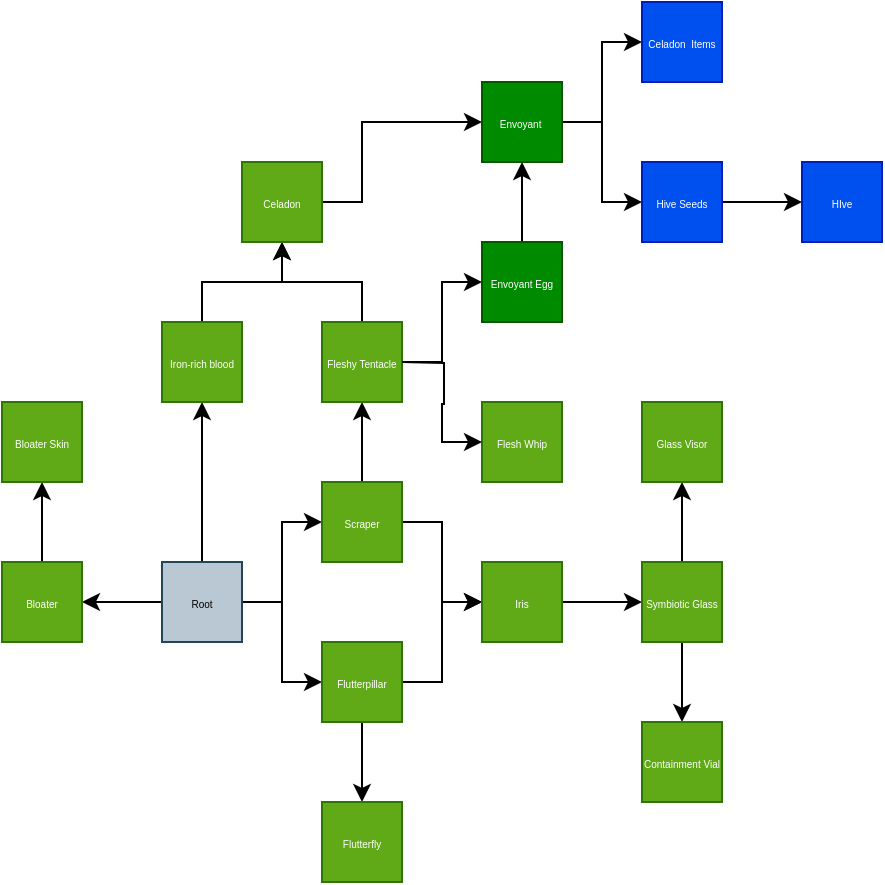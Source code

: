 <mxfile>
    <diagram id="VyMKmy9fbJkNHnWvZDM-" name="Page-1">
        <mxGraphModel dx="535" dy="1621" grid="1" gridSize="10" guides="1" tooltips="1" connect="1" arrows="1" fold="1" page="1" pageScale="1" pageWidth="827" pageHeight="1169" math="0" shadow="0">
            <root>
                <mxCell id="0"/>
                <mxCell id="1" parent="0"/>
                <mxCell id="qFfS1wxihUVJw3m_GyYS-9" style="edgeStyle=orthogonalEdgeStyle;rounded=0;orthogonalLoop=1;jettySize=auto;html=1;entryX=0;entryY=0.5;entryDx=0;entryDy=0;fontSize=5;" parent="1" source="qFfS1wxihUVJw3m_GyYS-1" target="qFfS1wxihUVJw3m_GyYS-2" edge="1">
                    <mxGeometry relative="1" as="geometry"/>
                </mxCell>
                <mxCell id="qFfS1wxihUVJw3m_GyYS-10" style="edgeStyle=orthogonalEdgeStyle;rounded=0;orthogonalLoop=1;jettySize=auto;html=1;entryX=0;entryY=0.5;entryDx=0;entryDy=0;fontSize=5;" parent="1" source="qFfS1wxihUVJw3m_GyYS-1" target="qFfS1wxihUVJw3m_GyYS-3" edge="1">
                    <mxGeometry relative="1" as="geometry"/>
                </mxCell>
                <mxCell id="qFfS1wxihUVJw3m_GyYS-16" value="" style="edgeStyle=orthogonalEdgeStyle;rounded=0;orthogonalLoop=1;jettySize=auto;html=1;fontSize=5;" parent="1" source="qFfS1wxihUVJw3m_GyYS-1" target="qFfS1wxihUVJw3m_GyYS-6" edge="1">
                    <mxGeometry relative="1" as="geometry"/>
                </mxCell>
                <mxCell id="6" value="" style="edgeStyle=none;html=1;" parent="1" source="qFfS1wxihUVJw3m_GyYS-1" target="5" edge="1">
                    <mxGeometry relative="1" as="geometry"/>
                </mxCell>
                <mxCell id="qFfS1wxihUVJw3m_GyYS-1" value="Root" style="rounded=0;whiteSpace=wrap;html=1;fontSize=5;fillColor=#bac8d3;strokeColor=#23445d;" parent="1" vertex="1">
                    <mxGeometry x="440" y="200" width="40" height="40" as="geometry"/>
                </mxCell>
                <mxCell id="qFfS1wxihUVJw3m_GyYS-11" style="edgeStyle=orthogonalEdgeStyle;rounded=0;orthogonalLoop=1;jettySize=auto;html=1;entryX=0;entryY=0.5;entryDx=0;entryDy=0;fontSize=5;" parent="1" source="qFfS1wxihUVJw3m_GyYS-2" target="qFfS1wxihUVJw3m_GyYS-5" edge="1">
                    <mxGeometry relative="1" as="geometry"/>
                </mxCell>
                <mxCell id="qFfS1wxihUVJw3m_GyYS-15" value="" style="edgeStyle=orthogonalEdgeStyle;rounded=0;orthogonalLoop=1;jettySize=auto;html=1;fontSize=5;" parent="1" source="qFfS1wxihUVJw3m_GyYS-2" target="qFfS1wxihUVJw3m_GyYS-7" edge="1">
                    <mxGeometry relative="1" as="geometry"/>
                </mxCell>
                <mxCell id="qFfS1wxihUVJw3m_GyYS-2" value="Scraper" style="rounded=0;whiteSpace=wrap;html=1;fontSize=5;fillColor=#60a917;fontColor=#ffffff;strokeColor=#2D7600;" parent="1" vertex="1">
                    <mxGeometry x="520" y="160" width="40" height="40" as="geometry"/>
                </mxCell>
                <mxCell id="qFfS1wxihUVJw3m_GyYS-12" style="edgeStyle=orthogonalEdgeStyle;rounded=0;orthogonalLoop=1;jettySize=auto;html=1;entryX=0;entryY=0.5;entryDx=0;entryDy=0;fontSize=5;" parent="1" source="qFfS1wxihUVJw3m_GyYS-3" target="qFfS1wxihUVJw3m_GyYS-5" edge="1">
                    <mxGeometry relative="1" as="geometry"/>
                </mxCell>
                <mxCell id="qFfS1wxihUVJw3m_GyYS-14" value="" style="edgeStyle=orthogonalEdgeStyle;rounded=0;orthogonalLoop=1;jettySize=auto;html=1;fontSize=5;" parent="1" source="qFfS1wxihUVJw3m_GyYS-3" target="qFfS1wxihUVJw3m_GyYS-4" edge="1">
                    <mxGeometry relative="1" as="geometry"/>
                </mxCell>
                <mxCell id="qFfS1wxihUVJw3m_GyYS-3" value="Flutterpillar" style="rounded=0;whiteSpace=wrap;html=1;fontSize=5;fillColor=#60a917;fontColor=#ffffff;strokeColor=#2D7600;" parent="1" vertex="1">
                    <mxGeometry x="520" y="240" width="40" height="40" as="geometry"/>
                </mxCell>
                <mxCell id="qFfS1wxihUVJw3m_GyYS-4" value="Flutterfly" style="rounded=0;whiteSpace=wrap;html=1;fontSize=5;fillColor=#60a917;fontColor=#ffffff;strokeColor=#2D7600;" parent="1" vertex="1">
                    <mxGeometry x="520" y="320" width="40" height="40" as="geometry"/>
                </mxCell>
                <mxCell id="qFfS1wxihUVJw3m_GyYS-13" style="edgeStyle=orthogonalEdgeStyle;rounded=0;orthogonalLoop=1;jettySize=auto;html=1;entryX=0;entryY=0.5;entryDx=0;entryDy=0;fontSize=5;" parent="1" source="qFfS1wxihUVJw3m_GyYS-5" target="qFfS1wxihUVJw3m_GyYS-8" edge="1">
                    <mxGeometry relative="1" as="geometry"/>
                </mxCell>
                <mxCell id="qFfS1wxihUVJw3m_GyYS-5" value="Iris" style="rounded=0;whiteSpace=wrap;html=1;fontSize=5;fillColor=#60a917;fontColor=#ffffff;strokeColor=#2D7600;" parent="1" vertex="1">
                    <mxGeometry x="600" y="200" width="40" height="40" as="geometry"/>
                </mxCell>
                <mxCell id="qFfS1wxihUVJw3m_GyYS-18" style="edgeStyle=orthogonalEdgeStyle;rounded=0;orthogonalLoop=1;jettySize=auto;html=1;entryX=0.5;entryY=1;entryDx=0;entryDy=0;fontSize=5;" parent="1" source="qFfS1wxihUVJw3m_GyYS-6" target="qFfS1wxihUVJw3m_GyYS-17" edge="1">
                    <mxGeometry relative="1" as="geometry"/>
                </mxCell>
                <mxCell id="qFfS1wxihUVJw3m_GyYS-6" value="Iron-rich blood" style="rounded=0;whiteSpace=wrap;html=1;fontSize=5;fillColor=#60a917;fontColor=#ffffff;strokeColor=#2D7600;" parent="1" vertex="1">
                    <mxGeometry x="440" y="80" width="40" height="40" as="geometry"/>
                </mxCell>
                <mxCell id="qFfS1wxihUVJw3m_GyYS-19" style="edgeStyle=orthogonalEdgeStyle;rounded=0;orthogonalLoop=1;jettySize=auto;html=1;entryX=0.5;entryY=1;entryDx=0;entryDy=0;fontSize=5;" parent="1" source="qFfS1wxihUVJw3m_GyYS-7" target="qFfS1wxihUVJw3m_GyYS-17" edge="1">
                    <mxGeometry relative="1" as="geometry"/>
                </mxCell>
                <mxCell id="qFfS1wxihUVJw3m_GyYS-21" value="" style="edgeStyle=orthogonalEdgeStyle;rounded=0;orthogonalLoop=1;jettySize=auto;html=1;fontSize=5;" parent="1" source="qFfS1wxihUVJw3m_GyYS-7" target="qFfS1wxihUVJw3m_GyYS-20" edge="1">
                    <mxGeometry relative="1" as="geometry"/>
                </mxCell>
                <mxCell id="qFfS1wxihUVJw3m_GyYS-7" value="Fleshy Tentacle" style="rounded=0;whiteSpace=wrap;html=1;fontSize=5;fillColor=#60a917;fontColor=#ffffff;strokeColor=#2D7600;" parent="1" vertex="1">
                    <mxGeometry x="520" y="80" width="40" height="40" as="geometry"/>
                </mxCell>
                <mxCell id="qFfS1wxihUVJw3m_GyYS-25" value="" style="edgeStyle=orthogonalEdgeStyle;rounded=0;orthogonalLoop=1;jettySize=auto;html=1;fontSize=5;" parent="1" source="qFfS1wxihUVJw3m_GyYS-8" target="qFfS1wxihUVJw3m_GyYS-24" edge="1">
                    <mxGeometry relative="1" as="geometry"/>
                </mxCell>
                <mxCell id="qFfS1wxihUVJw3m_GyYS-27" value="" style="edgeStyle=orthogonalEdgeStyle;rounded=0;orthogonalLoop=1;jettySize=auto;html=1;fontSize=5;" parent="1" source="qFfS1wxihUVJw3m_GyYS-8" target="qFfS1wxihUVJw3m_GyYS-26" edge="1">
                    <mxGeometry relative="1" as="geometry"/>
                </mxCell>
                <mxCell id="qFfS1wxihUVJw3m_GyYS-8" value="Symbiotic Glass" style="rounded=0;whiteSpace=wrap;html=1;fontSize=5;fillColor=#60a917;fontColor=#ffffff;strokeColor=#2D7600;" parent="1" vertex="1">
                    <mxGeometry x="680" y="200" width="40" height="40" as="geometry"/>
                </mxCell>
                <mxCell id="qFfS1wxihUVJw3m_GyYS-30" style="edgeStyle=orthogonalEdgeStyle;rounded=0;orthogonalLoop=1;jettySize=auto;html=1;entryX=0;entryY=0.5;entryDx=0;entryDy=0;fontSize=5;" parent="1" source="qFfS1wxihUVJw3m_GyYS-17" target="qFfS1wxihUVJw3m_GyYS-22" edge="1">
                    <mxGeometry relative="1" as="geometry">
                        <Array as="points">
                            <mxPoint x="540" y="20"/>
                            <mxPoint x="540" y="-20"/>
                        </Array>
                    </mxGeometry>
                </mxCell>
                <mxCell id="qFfS1wxihUVJw3m_GyYS-17" value="Celadon" style="rounded=0;whiteSpace=wrap;html=1;fontSize=5;fillColor=#60a917;fontColor=#ffffff;strokeColor=#2D7600;" parent="1" vertex="1">
                    <mxGeometry x="480" width="40" height="40" as="geometry"/>
                </mxCell>
                <mxCell id="qFfS1wxihUVJw3m_GyYS-23" value="" style="edgeStyle=orthogonalEdgeStyle;rounded=0;orthogonalLoop=1;jettySize=auto;html=1;fontSize=5;" parent="1" source="qFfS1wxihUVJw3m_GyYS-20" target="qFfS1wxihUVJw3m_GyYS-22" edge="1">
                    <mxGeometry relative="1" as="geometry"/>
                </mxCell>
                <mxCell id="qFfS1wxihUVJw3m_GyYS-20" value="Envoyant Egg" style="rounded=0;whiteSpace=wrap;html=1;fontSize=5;fillColor=#008a00;fontColor=#ffffff;strokeColor=#005700;" parent="1" vertex="1">
                    <mxGeometry x="600" y="40" width="40" height="40" as="geometry"/>
                </mxCell>
                <mxCell id="qFfS1wxihUVJw3m_GyYS-29" value="" style="edgeStyle=orthogonalEdgeStyle;rounded=0;orthogonalLoop=1;jettySize=auto;html=1;fontSize=5;" parent="1" source="qFfS1wxihUVJw3m_GyYS-22" target="qFfS1wxihUVJw3m_GyYS-28" edge="1">
                    <mxGeometry relative="1" as="geometry"/>
                </mxCell>
                <mxCell id="qFfS1wxihUVJw3m_GyYS-32" style="edgeStyle=orthogonalEdgeStyle;rounded=0;orthogonalLoop=1;jettySize=auto;html=1;entryX=0;entryY=0.5;entryDx=0;entryDy=0;fontSize=5;" parent="1" source="qFfS1wxihUVJw3m_GyYS-22" target="qFfS1wxihUVJw3m_GyYS-31" edge="1">
                    <mxGeometry relative="1" as="geometry"/>
                </mxCell>
                <mxCell id="qFfS1wxihUVJw3m_GyYS-22" value="Envoyant&amp;nbsp;" style="rounded=0;whiteSpace=wrap;html=1;fontSize=5;fillColor=#008a00;fontColor=#ffffff;strokeColor=#005700;" parent="1" vertex="1">
                    <mxGeometry x="600" y="-40" width="40" height="40" as="geometry"/>
                </mxCell>
                <mxCell id="qFfS1wxihUVJw3m_GyYS-24" value="Containment Vial" style="rounded=0;whiteSpace=wrap;html=1;fontSize=5;fillColor=#60a917;fontColor=#ffffff;strokeColor=#2D7600;" parent="1" vertex="1">
                    <mxGeometry x="680" y="280" width="40" height="40" as="geometry"/>
                </mxCell>
                <mxCell id="qFfS1wxihUVJw3m_GyYS-26" value="Glass Visor" style="rounded=0;whiteSpace=wrap;html=1;fontSize=5;fillColor=#60a917;fontColor=#ffffff;strokeColor=#2D7600;" parent="1" vertex="1">
                    <mxGeometry x="680" y="120" width="40" height="40" as="geometry"/>
                </mxCell>
                <mxCell id="10" value="" style="edgeStyle=none;html=1;" parent="1" source="qFfS1wxihUVJw3m_GyYS-28" target="9" edge="1">
                    <mxGeometry relative="1" as="geometry"/>
                </mxCell>
                <mxCell id="qFfS1wxihUVJw3m_GyYS-28" value="Hive Seeds" style="rounded=0;whiteSpace=wrap;html=1;fontSize=5;fillColor=#0050ef;fontColor=#ffffff;strokeColor=#001DBC;" parent="1" vertex="1">
                    <mxGeometry x="680" width="40" height="40" as="geometry"/>
                </mxCell>
                <mxCell id="qFfS1wxihUVJw3m_GyYS-31" value="Celadon&amp;nbsp; Items" style="rounded=0;whiteSpace=wrap;html=1;fontSize=5;fillColor=#0050ef;fontColor=#ffffff;strokeColor=#001DBC;" parent="1" vertex="1">
                    <mxGeometry x="680" y="-80" width="40" height="40" as="geometry"/>
                </mxCell>
                <mxCell id="2" value="Flesh Whip" style="rounded=0;whiteSpace=wrap;html=1;fontSize=5;fillColor=#60a917;fontColor=#ffffff;strokeColor=#2D7600;" parent="1" vertex="1">
                    <mxGeometry x="600" y="120" width="40" height="40" as="geometry"/>
                </mxCell>
                <mxCell id="4" value="" style="edgeStyle=orthogonalEdgeStyle;rounded=0;orthogonalLoop=1;jettySize=auto;html=1;fontSize=5;entryX=0;entryY=0.5;entryDx=0;entryDy=0;" parent="1" target="2" edge="1">
                    <mxGeometry relative="1" as="geometry">
                        <mxPoint x="560" y="100" as="sourcePoint"/>
                        <mxPoint x="610" y="70.034" as="targetPoint"/>
                    </mxGeometry>
                </mxCell>
                <mxCell id="8" value="" style="edgeStyle=none;html=1;" parent="1" source="5" target="7" edge="1">
                    <mxGeometry relative="1" as="geometry"/>
                </mxCell>
                <mxCell id="5" value="Bloater" style="rounded=0;whiteSpace=wrap;html=1;fontSize=5;fillColor=#60a917;fontColor=#ffffff;strokeColor=#2D7600;" parent="1" vertex="1">
                    <mxGeometry x="360" y="200" width="40" height="40" as="geometry"/>
                </mxCell>
                <mxCell id="7" value="Bloater Skin" style="rounded=0;whiteSpace=wrap;html=1;fontSize=5;fillColor=#60a917;fontColor=#ffffff;strokeColor=#2D7600;" parent="1" vertex="1">
                    <mxGeometry x="360" y="120" width="40" height="40" as="geometry"/>
                </mxCell>
                <mxCell id="9" value="HIve" style="rounded=0;whiteSpace=wrap;html=1;fontSize=5;fillColor=#0050ef;fontColor=#ffffff;strokeColor=#001DBC;" parent="1" vertex="1">
                    <mxGeometry x="760" width="40" height="40" as="geometry"/>
                </mxCell>
            </root>
        </mxGraphModel>
    </diagram>
</mxfile>